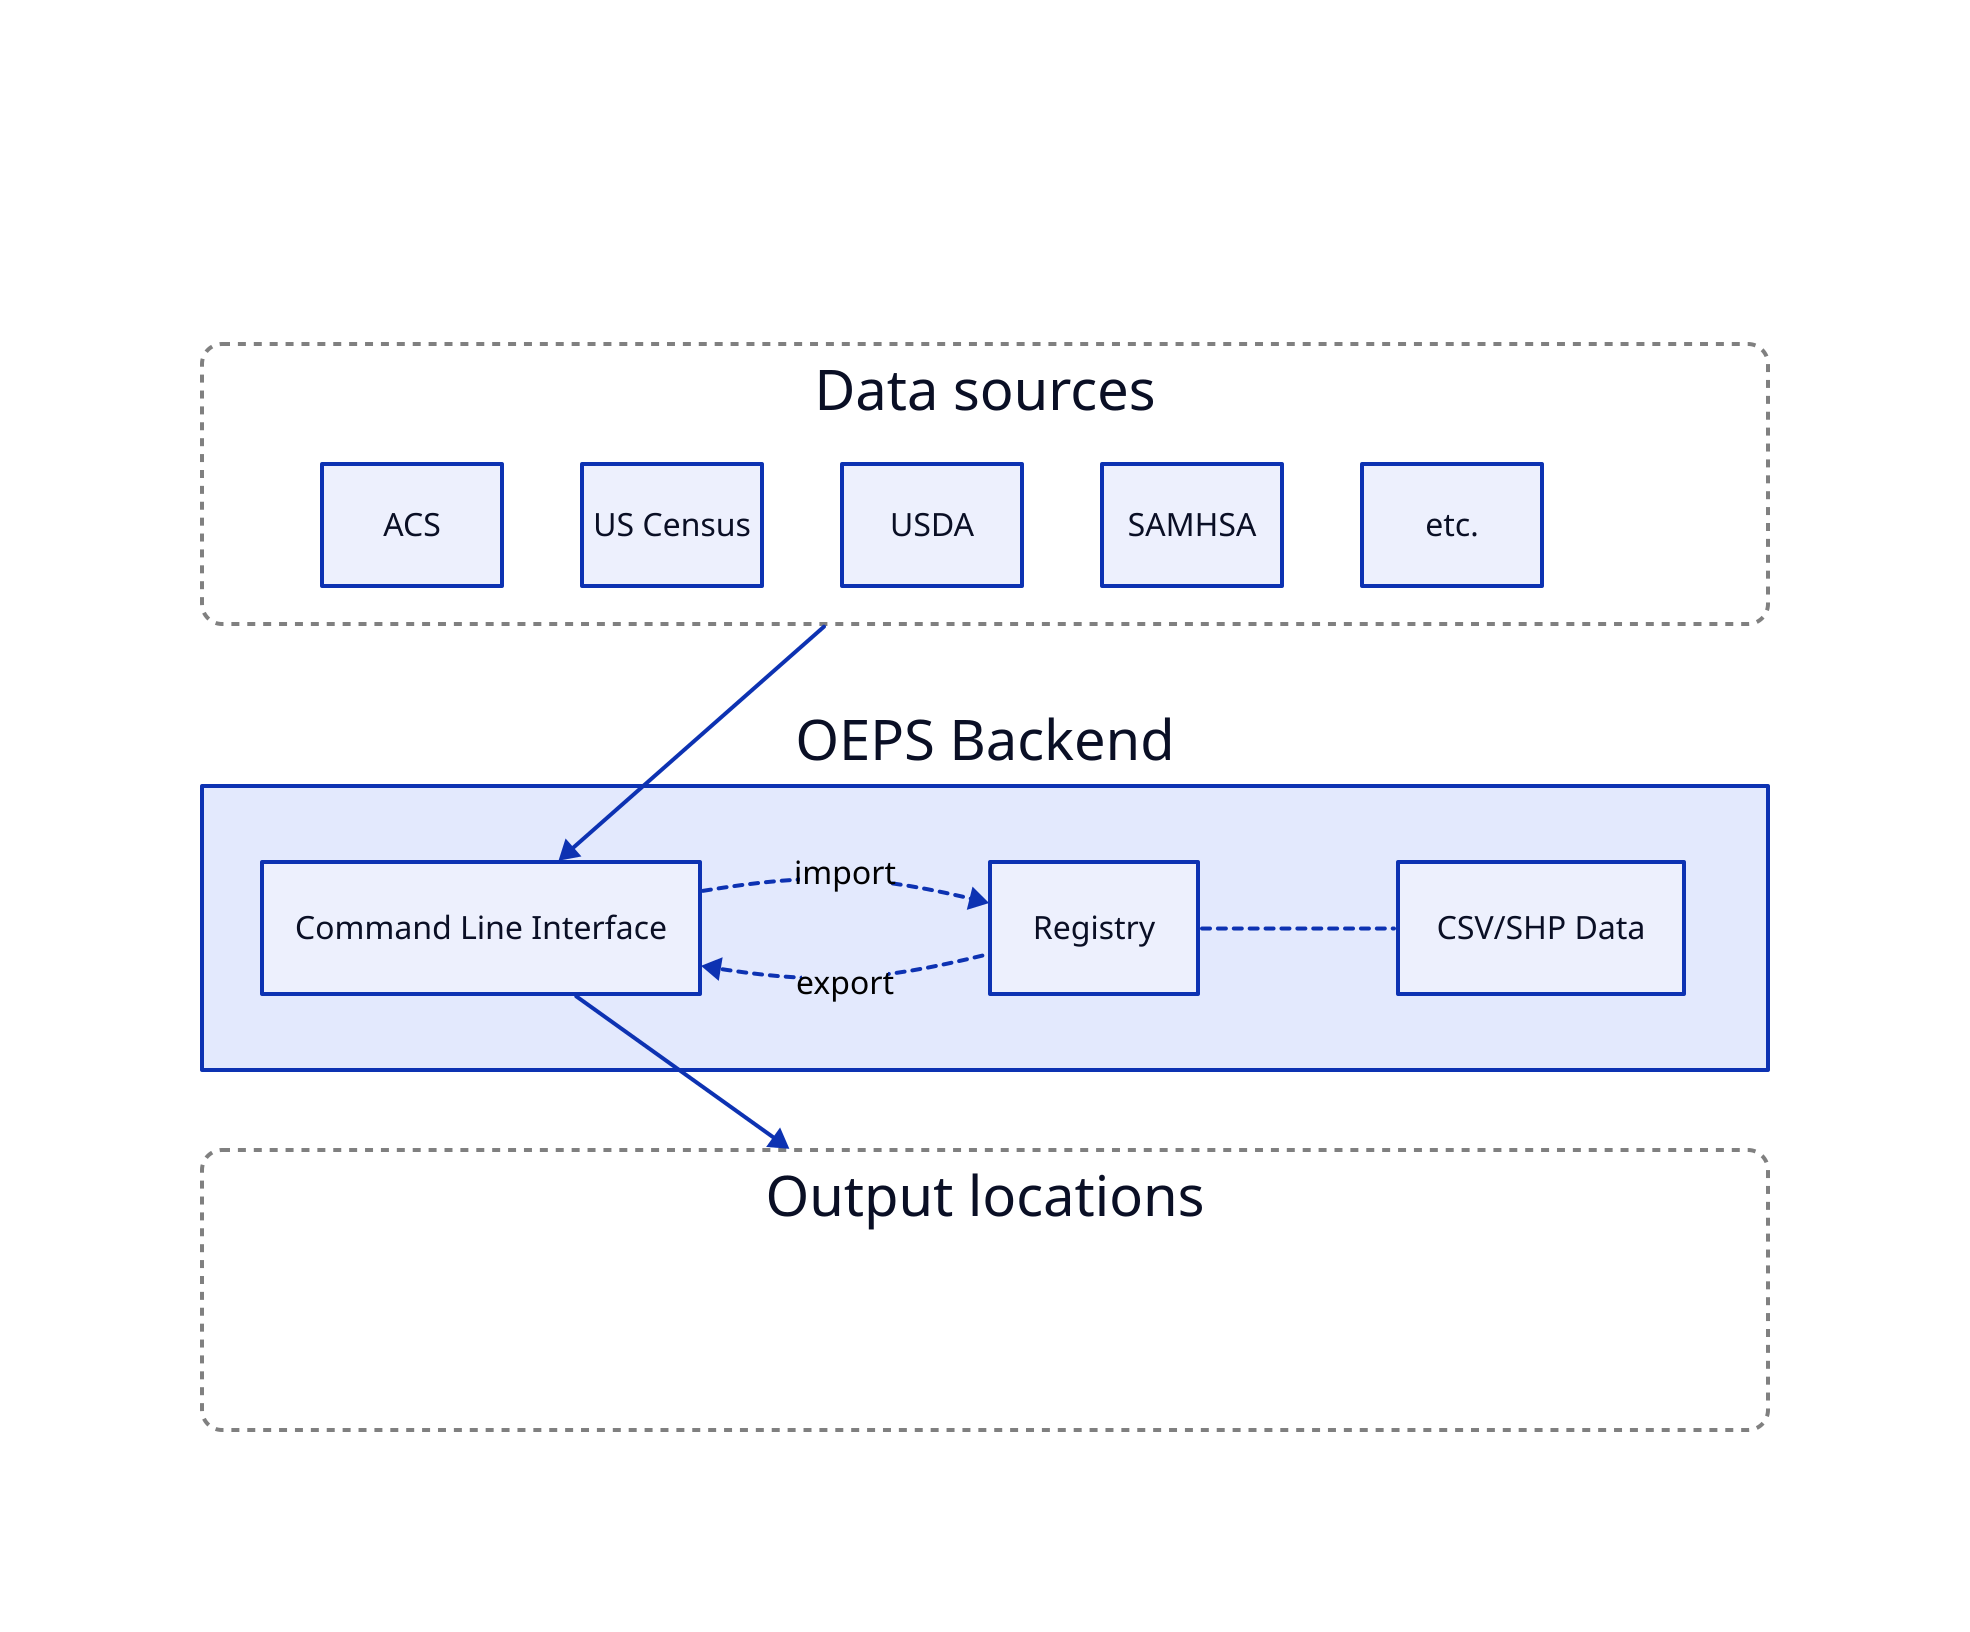 # d2 oeps-overview2.d2 oeps-overview2.png --sketch

grid-rows: 3

title: |md
# OEPS Ecosytem: Overview
|

title.near: top-center
title {
    width: 450
}

classes {
    main-row {
        style {
            fill: transparent
            stroke-dash: 2
            stroke: grey
            border-radius: 10
        }
    }
}

s: Data sources  {
    grid-columns: 5
    height: 140
    class: main-row
}
s.* {
    width: 90
}
s.1: ACS
s.2: US Census
s.3: USDA
s.4: SAMHSA
s.5: etc.

# i: Ingestion Pipeline

b: OEPS Backend {
    # grid-columns: 3
    # height: 140
    direction: right
}
# b.* {
#     width: 200
# }
b.1: Command Line Interface
b.2: Registry
b.3: CSV/SHP Data

b.1 -> b.2: import {
    style: {
        stroke-dash: 2
        font-color: black
    }
}
b.1 <- b.2: export {
    style: {
        stroke-dash: 2
        font-color: black
    }
}
b.2 -- b.3 {
    style: {
        stroke-dash: 2
    }
}

# s -> i -> b
s -> b.1

o: Output locations {
    grid-columns: 4
    height: 140
    class: main-row
}
o.* {
    class: block4
}
o.1: |md
**OEPS Explorer**

_Static files for frontend_
|
o.2: |md
**JCOIN Data Commons**

_Frictionless Data Package_
|
o.3: |md
**Google BigQuery**

_Data tables_
|
o.4: |md
**oepsData**

_R data package_
|

b.1 -> o

# u: Users {
#     grid-columns: 4
#     height: 85
#     style: {
#         font-size: 20
#     }
# }
# u.* {
#     class: block4
#     height: 10
#     style: {
#         opacity: 0
#     }
# }
# u.1: ""
# u.2: ""
# u.3: ""
# u.4: ""

# u.1 -> o.1
# u.2 -> o.2
# u.3 -> o.3
# u.4 -> o.4
